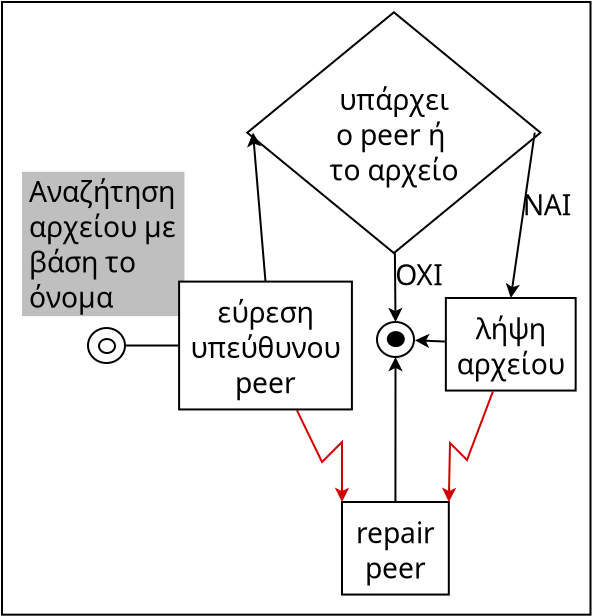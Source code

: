 <?xml version="1.0" encoding="UTF-8"?>
<dia:diagram xmlns:dia="http://www.lysator.liu.se/~alla/dia/">
  <dia:layer name="Φόντος" visible="true" active="true">
    <dia:object type="Standard - Box" version="0" id="O0">
      <dia:attribute name="obj_pos">
        <dia:point val="5,-9"/>
      </dia:attribute>
      <dia:attribute name="obj_bb">
        <dia:rectangle val="4.95,-9.05;34.475,21.683"/>
      </dia:attribute>
      <dia:attribute name="elem_corner">
        <dia:point val="5,-9"/>
      </dia:attribute>
      <dia:attribute name="elem_width">
        <dia:real val="29.425"/>
      </dia:attribute>
      <dia:attribute name="elem_height">
        <dia:real val="30.633"/>
      </dia:attribute>
      <dia:attribute name="border_width">
        <dia:real val="0.1"/>
      </dia:attribute>
      <dia:attribute name="show_background">
        <dia:boolean val="false"/>
      </dia:attribute>
    </dia:object>
    <dia:object type="Flowchart - Diamond" version="0" id="O1">
      <dia:attribute name="obj_pos">
        <dia:point val="17.55,-8.25"/>
      </dia:attribute>
      <dia:attribute name="obj_bb">
        <dia:rectangle val="17.5,-8.3;31.688,3.367"/>
      </dia:attribute>
      <dia:attribute name="elem_corner">
        <dia:point val="17.55,-8.25"/>
      </dia:attribute>
      <dia:attribute name="elem_width">
        <dia:real val="14.087"/>
      </dia:attribute>
      <dia:attribute name="elem_height">
        <dia:real val="11.567"/>
      </dia:attribute>
      <dia:attribute name="border_width">
        <dia:real val="0.1"/>
      </dia:attribute>
      <dia:attribute name="show_background">
        <dia:boolean val="true"/>
      </dia:attribute>
      <dia:attribute name="padding">
        <dia:real val="0.354"/>
      </dia:attribute>
      <dia:attribute name="text">
        <dia:composite type="text">
          <dia:attribute name="string">
            <dia:string>#υπάρχει
ο peer ή 
το αρχείο#</dia:string>
          </dia:attribute>
          <dia:attribute name="font">
            <dia:font family="sans" style="0" name="Helvetica"/>
          </dia:attribute>
          <dia:attribute name="height">
            <dia:real val="1.764"/>
          </dia:attribute>
          <dia:attribute name="pos">
            <dia:point val="24.594,-3.702"/>
          </dia:attribute>
          <dia:attribute name="color">
            <dia:color val="#000000"/>
          </dia:attribute>
          <dia:attribute name="alignment">
            <dia:enum val="1"/>
          </dia:attribute>
        </dia:composite>
      </dia:attribute>
    </dia:object>
    <dia:object type="Flowchart - Box" version="0" id="O2">
      <dia:attribute name="obj_pos">
        <dia:point val="22,16"/>
      </dia:attribute>
      <dia:attribute name="obj_bb">
        <dia:rectangle val="21.95,15.95;27.391,20.678"/>
      </dia:attribute>
      <dia:attribute name="elem_corner">
        <dia:point val="22,16"/>
      </dia:attribute>
      <dia:attribute name="elem_width">
        <dia:real val="5.341"/>
      </dia:attribute>
      <dia:attribute name="elem_height">
        <dia:real val="4.628"/>
      </dia:attribute>
      <dia:attribute name="border_width">
        <dia:real val="0.1"/>
      </dia:attribute>
      <dia:attribute name="show_background">
        <dia:boolean val="true"/>
      </dia:attribute>
      <dia:attribute name="padding">
        <dia:real val="0.5"/>
      </dia:attribute>
      <dia:attribute name="text">
        <dia:composite type="text">
          <dia:attribute name="string">
            <dia:string>#repair
peer#</dia:string>
          </dia:attribute>
          <dia:attribute name="font">
            <dia:font family="sans" style="0" name="Helvetica"/>
          </dia:attribute>
          <dia:attribute name="height">
            <dia:real val="1.764"/>
          </dia:attribute>
          <dia:attribute name="pos">
            <dia:point val="24.671,17.96"/>
          </dia:attribute>
          <dia:attribute name="color">
            <dia:color val="#000000"/>
          </dia:attribute>
          <dia:attribute name="alignment">
            <dia:enum val="1"/>
          </dia:attribute>
        </dia:composite>
      </dia:attribute>
    </dia:object>
    <dia:object type="Standard - PolyLine" version="0" id="O3">
      <dia:attribute name="obj_pos">
        <dia:point val="18.175,8.176"/>
      </dia:attribute>
      <dia:attribute name="obj_bb">
        <dia:rectangle val="19.682,11.354;22.362,16.112"/>
      </dia:attribute>
      <dia:attribute name="poly_points">
        <dia:point val="18.175,8.176"/>
        <dia:point val="21,14"/>
        <dia:point val="22,13"/>
        <dia:point val="22,16"/>
      </dia:attribute>
      <dia:attribute name="line_color">
        <dia:color val="#d00000"/>
      </dia:attribute>
      <dia:attribute name="end_arrow">
        <dia:enum val="22"/>
      </dia:attribute>
      <dia:attribute name="end_arrow_length">
        <dia:real val="0.5"/>
      </dia:attribute>
      <dia:attribute name="end_arrow_width">
        <dia:real val="0.5"/>
      </dia:attribute>
      <dia:connections>
        <dia:connection handle="0" to="O13" connection="16"/>
        <dia:connection handle="3" to="O2" connection="0"/>
      </dia:connections>
    </dia:object>
    <dia:object type="Standard - PolyLine" version="0" id="O4">
      <dia:attribute name="obj_pos">
        <dia:point val="30.438,8.114"/>
      </dia:attribute>
      <dia:attribute name="obj_bb">
        <dia:rectangle val="26.992,10.413;29.608,16.112"/>
      </dia:attribute>
      <dia:attribute name="poly_points">
        <dia:point val="30.438,8.114"/>
        <dia:point val="28.25,13.9"/>
        <dia:point val="27.4,13.05"/>
        <dia:point val="27.341,16"/>
      </dia:attribute>
      <dia:attribute name="line_color">
        <dia:color val="#d00000"/>
      </dia:attribute>
      <dia:attribute name="end_arrow">
        <dia:enum val="22"/>
      </dia:attribute>
      <dia:attribute name="end_arrow_length">
        <dia:real val="0.5"/>
      </dia:attribute>
      <dia:attribute name="end_arrow_width">
        <dia:real val="0.5"/>
      </dia:attribute>
      <dia:connections>
        <dia:connection handle="0" to="O14" connection="16"/>
        <dia:connection handle="3" to="O2" connection="4"/>
      </dia:connections>
    </dia:object>
    <dia:object type="Standard - Line" version="0" id="O5">
      <dia:attribute name="obj_pos">
        <dia:point val="18.175,4.98"/>
      </dia:attribute>
      <dia:attribute name="obj_bb">
        <dia:rectangle val="17.241,-2.578;18.229,5.034"/>
      </dia:attribute>
      <dia:attribute name="conn_endpoints">
        <dia:point val="18.175,4.98"/>
        <dia:point val="17.55,-2.467"/>
      </dia:attribute>
      <dia:attribute name="numcp">
        <dia:int val="1"/>
      </dia:attribute>
      <dia:attribute name="end_arrow">
        <dia:enum val="22"/>
      </dia:attribute>
      <dia:attribute name="end_arrow_length">
        <dia:real val="0.5"/>
      </dia:attribute>
      <dia:attribute name="end_arrow_width">
        <dia:real val="0.5"/>
      </dia:attribute>
      <dia:connections>
        <dia:connection handle="0" to="O13" connection="2"/>
        <dia:connection handle="1" to="O1" connection="12"/>
      </dia:connections>
    </dia:object>
    <dia:object type="Standard - Line" version="0" id="O6">
      <dia:attribute name="obj_pos">
        <dia:point val="31.637,-2.467"/>
      </dia:attribute>
      <dia:attribute name="obj_bb">
        <dia:rectangle val="30.167,-2.523;31.694,5.911"/>
      </dia:attribute>
      <dia:attribute name="conn_endpoints">
        <dia:point val="31.637,-2.467"/>
        <dia:point val="30.438,5.8"/>
      </dia:attribute>
      <dia:attribute name="numcp">
        <dia:int val="1"/>
      </dia:attribute>
      <dia:attribute name="end_arrow">
        <dia:enum val="22"/>
      </dia:attribute>
      <dia:attribute name="end_arrow_length">
        <dia:real val="0.5"/>
      </dia:attribute>
      <dia:attribute name="end_arrow_width">
        <dia:real val="0.5"/>
      </dia:attribute>
      <dia:connections>
        <dia:connection handle="0" to="O1" connection="4"/>
        <dia:connection handle="1" to="O14" connection="2"/>
      </dia:connections>
    </dia:object>
    <dia:object type="Standard - Line" version="0" id="O7">
      <dia:attribute name="obj_pos">
        <dia:point val="24.643,3.326"/>
      </dia:attribute>
      <dia:attribute name="obj_bb">
        <dia:rectangle val="24.308,3.275;25.032,7.112"/>
      </dia:attribute>
      <dia:attribute name="conn_endpoints">
        <dia:point val="24.643,3.326"/>
        <dia:point val="24.675,7"/>
      </dia:attribute>
      <dia:attribute name="numcp">
        <dia:int val="1"/>
      </dia:attribute>
      <dia:attribute name="end_arrow">
        <dia:enum val="22"/>
      </dia:attribute>
      <dia:attribute name="end_arrow_length">
        <dia:real val="0.5"/>
      </dia:attribute>
      <dia:attribute name="end_arrow_width">
        <dia:real val="0.5"/>
      </dia:attribute>
      <dia:connections>
        <dia:connection handle="0" to="O1" connection="16"/>
        <dia:connection handle="1" to="O17" connection="1"/>
      </dia:connections>
    </dia:object>
    <dia:object type="Standard - Line" version="0" id="O8">
      <dia:attribute name="obj_pos">
        <dia:point val="27.452,7.99"/>
      </dia:attribute>
      <dia:attribute name="obj_bb">
        <dia:rectangle val="25.538,7.579;27.504,8.302"/>
      </dia:attribute>
      <dia:attribute name="conn_endpoints">
        <dia:point val="27.452,7.99"/>
        <dia:point val="25.649,7.915"/>
      </dia:attribute>
      <dia:attribute name="numcp">
        <dia:int val="1"/>
      </dia:attribute>
      <dia:attribute name="end_arrow">
        <dia:enum val="22"/>
      </dia:attribute>
      <dia:attribute name="end_arrow_length">
        <dia:real val="0.5"/>
      </dia:attribute>
      <dia:attribute name="end_arrow_width">
        <dia:real val="0.5"/>
      </dia:attribute>
      <dia:connections>
        <dia:connection handle="0" to="O14" connection="16"/>
        <dia:connection handle="1" to="O17" connection="8"/>
      </dia:connections>
    </dia:object>
    <dia:object type="Standard - Line" version="0" id="O9">
      <dia:attribute name="obj_pos">
        <dia:point val="11.15,8.176"/>
      </dia:attribute>
      <dia:attribute name="obj_bb">
        <dia:rectangle val="11.1,7.814;15.47,8.537"/>
      </dia:attribute>
      <dia:attribute name="conn_endpoints">
        <dia:point val="11.15,8.176"/>
        <dia:point val="15.358,8.176"/>
      </dia:attribute>
      <dia:attribute name="numcp">
        <dia:int val="1"/>
      </dia:attribute>
      <dia:attribute name="end_arrow">
        <dia:enum val="22"/>
      </dia:attribute>
      <dia:attribute name="end_arrow_length">
        <dia:real val="0.5"/>
      </dia:attribute>
      <dia:attribute name="end_arrow_width">
        <dia:real val="0.5"/>
      </dia:attribute>
    </dia:object>
    <dia:object type="Standard - Text" version="1" id="O10">
      <dia:attribute name="obj_pos">
        <dia:point val="6,1"/>
      </dia:attribute>
      <dia:attribute name="obj_bb">
        <dia:rectangle val="6,-0.41;13.595,6.582"/>
      </dia:attribute>
      <dia:attribute name="text">
        <dia:composite type="text">
          <dia:attribute name="string">
            <dia:string># Αναζήτηση 
 αρχείου με 
 βάση το
 όνομα#</dia:string>
          </dia:attribute>
          <dia:attribute name="font">
            <dia:font family="sans" style="0" name="Helvetica"/>
          </dia:attribute>
          <dia:attribute name="height">
            <dia:real val="1.764"/>
          </dia:attribute>
          <dia:attribute name="pos">
            <dia:point val="6,1"/>
          </dia:attribute>
          <dia:attribute name="color">
            <dia:color val="#000000"/>
          </dia:attribute>
          <dia:attribute name="alignment">
            <dia:enum val="0"/>
          </dia:attribute>
        </dia:composite>
      </dia:attribute>
      <dia:attribute name="valign">
        <dia:enum val="3"/>
      </dia:attribute>
      <dia:attribute name="fill_color">
        <dia:color val="#bfbfbf"/>
      </dia:attribute>
      <dia:attribute name="show_background">
        <dia:boolean val="true"/>
      </dia:attribute>
    </dia:object>
    <dia:object type="Standard - Text" version="1" id="O11">
      <dia:attribute name="obj_pos">
        <dia:point val="31.038,1.667"/>
      </dia:attribute>
      <dia:attribute name="obj_bb">
        <dia:rectangle val="31.038,0.257;33.347,1.957"/>
      </dia:attribute>
      <dia:attribute name="text">
        <dia:composite type="text">
          <dia:attribute name="string">
            <dia:string>#ΝΑΙ#</dia:string>
          </dia:attribute>
          <dia:attribute name="font">
            <dia:font family="sans" style="0" name="Helvetica"/>
          </dia:attribute>
          <dia:attribute name="height">
            <dia:real val="1.764"/>
          </dia:attribute>
          <dia:attribute name="pos">
            <dia:point val="31.038,1.667"/>
          </dia:attribute>
          <dia:attribute name="color">
            <dia:color val="#000000"/>
          </dia:attribute>
          <dia:attribute name="alignment">
            <dia:enum val="0"/>
          </dia:attribute>
        </dia:composite>
      </dia:attribute>
      <dia:attribute name="valign">
        <dia:enum val="3"/>
      </dia:attribute>
      <dia:connections>
        <dia:connection handle="0" to="O6" connection="0"/>
      </dia:connections>
    </dia:object>
    <dia:object type="Standard - Text" version="1" id="O12">
      <dia:attribute name="obj_pos">
        <dia:point val="24.659,5.163"/>
      </dia:attribute>
      <dia:attribute name="obj_bb">
        <dia:rectangle val="24.659,3.753;26.999,5.453"/>
      </dia:attribute>
      <dia:attribute name="text">
        <dia:composite type="text">
          <dia:attribute name="string">
            <dia:string>#ΟΧΙ#</dia:string>
          </dia:attribute>
          <dia:attribute name="font">
            <dia:font family="sans" style="0" name="Helvetica"/>
          </dia:attribute>
          <dia:attribute name="height">
            <dia:real val="1.764"/>
          </dia:attribute>
          <dia:attribute name="pos">
            <dia:point val="24.659,5.163"/>
          </dia:attribute>
          <dia:attribute name="color">
            <dia:color val="#000000"/>
          </dia:attribute>
          <dia:attribute name="alignment">
            <dia:enum val="0"/>
          </dia:attribute>
        </dia:composite>
      </dia:attribute>
      <dia:attribute name="valign">
        <dia:enum val="3"/>
      </dia:attribute>
      <dia:connections>
        <dia:connection handle="0" to="O7" connection="0"/>
      </dia:connections>
    </dia:object>
    <dia:object type="Flowchart - Box" version="0" id="O13">
      <dia:attribute name="obj_pos">
        <dia:point val="14.211,4.98"/>
      </dia:attribute>
      <dia:attribute name="obj_bb">
        <dia:rectangle val="14.161,4.93;22.189,11.421"/>
      </dia:attribute>
      <dia:attribute name="elem_corner">
        <dia:point val="14.211,4.98"/>
      </dia:attribute>
      <dia:attribute name="elem_width">
        <dia:real val="7.928"/>
      </dia:attribute>
      <dia:attribute name="elem_height">
        <dia:real val="6.392"/>
      </dia:attribute>
      <dia:attribute name="border_width">
        <dia:real val="0.1"/>
      </dia:attribute>
      <dia:attribute name="show_background">
        <dia:boolean val="true"/>
      </dia:attribute>
      <dia:attribute name="padding">
        <dia:real val="0.5"/>
      </dia:attribute>
      <dia:attribute name="text">
        <dia:composite type="text">
          <dia:attribute name="string">
            <dia:string>#εύρεση
υπεύθυνου
peer#</dia:string>
          </dia:attribute>
          <dia:attribute name="font">
            <dia:font family="sans" style="0" name="Helvetica"/>
          </dia:attribute>
          <dia:attribute name="height">
            <dia:real val="1.764"/>
          </dia:attribute>
          <dia:attribute name="pos">
            <dia:point val="18.175,6.94"/>
          </dia:attribute>
          <dia:attribute name="color">
            <dia:color val="#000000"/>
          </dia:attribute>
          <dia:attribute name="alignment">
            <dia:enum val="1"/>
          </dia:attribute>
        </dia:composite>
      </dia:attribute>
    </dia:object>
    <dia:object type="Flowchart - Box" version="0" id="O14">
      <dia:attribute name="obj_pos">
        <dia:point val="27.5,5.8"/>
      </dia:attribute>
      <dia:attribute name="obj_bb">
        <dia:rectangle val="27.45,5.75;33.425,10.478"/>
      </dia:attribute>
      <dia:attribute name="elem_corner">
        <dia:point val="27.5,5.8"/>
      </dia:attribute>
      <dia:attribute name="elem_width">
        <dia:real val="5.875"/>
      </dia:attribute>
      <dia:attribute name="elem_height">
        <dia:real val="4.628"/>
      </dia:attribute>
      <dia:attribute name="border_width">
        <dia:real val="0.1"/>
      </dia:attribute>
      <dia:attribute name="show_background">
        <dia:boolean val="true"/>
      </dia:attribute>
      <dia:attribute name="padding">
        <dia:real val="0.5"/>
      </dia:attribute>
      <dia:attribute name="text">
        <dia:composite type="text">
          <dia:attribute name="string">
            <dia:string>#λήψη
αρχείου#</dia:string>
          </dia:attribute>
          <dia:attribute name="font">
            <dia:font family="sans" style="0" name="Helvetica"/>
          </dia:attribute>
          <dia:attribute name="height">
            <dia:real val="1.764"/>
          </dia:attribute>
          <dia:attribute name="pos">
            <dia:point val="30.438,7.76"/>
          </dia:attribute>
          <dia:attribute name="color">
            <dia:color val="#000000"/>
          </dia:attribute>
          <dia:attribute name="alignment">
            <dia:enum val="1"/>
          </dia:attribute>
        </dia:composite>
      </dia:attribute>
    </dia:object>
    <dia:group>
      <dia:object type="Standard - Ellipse" version="0" id="O15">
        <dia:attribute name="obj_pos">
          <dia:point val="9.3,7.301"/>
        </dia:attribute>
        <dia:attribute name="obj_bb">
          <dia:rectangle val="9.25,7.251;11.2,9.101"/>
        </dia:attribute>
        <dia:attribute name="elem_corner">
          <dia:point val="9.3,7.301"/>
        </dia:attribute>
        <dia:attribute name="elem_width">
          <dia:real val="1.85"/>
        </dia:attribute>
        <dia:attribute name="elem_height">
          <dia:real val="1.75"/>
        </dia:attribute>
      </dia:object>
      <dia:object type="Standard - Ellipse" version="0" id="O16">
        <dia:attribute name="obj_pos">
          <dia:point val="9.85,7.851"/>
        </dia:attribute>
        <dia:attribute name="obj_bb">
          <dia:rectangle val="9.8,7.801;10.7,8.601"/>
        </dia:attribute>
        <dia:attribute name="elem_corner">
          <dia:point val="9.85,7.851"/>
        </dia:attribute>
        <dia:attribute name="elem_width">
          <dia:real val="0.8"/>
        </dia:attribute>
        <dia:attribute name="elem_height">
          <dia:real val="0.7"/>
        </dia:attribute>
      </dia:object>
    </dia:group>
    <dia:group>
      <dia:object type="Standard - Ellipse" version="0" id="O17">
        <dia:attribute name="obj_pos">
          <dia:point val="23.75,7"/>
        </dia:attribute>
        <dia:attribute name="obj_bb">
          <dia:rectangle val="23.7,6.95;25.65,8.8"/>
        </dia:attribute>
        <dia:attribute name="elem_corner">
          <dia:point val="23.75,7"/>
        </dia:attribute>
        <dia:attribute name="elem_width">
          <dia:real val="1.85"/>
        </dia:attribute>
        <dia:attribute name="elem_height">
          <dia:real val="1.75"/>
        </dia:attribute>
      </dia:object>
      <dia:object type="Standard - Ellipse" version="0" id="O18">
        <dia:attribute name="obj_pos">
          <dia:point val="24.29,7.505"/>
        </dia:attribute>
        <dia:attribute name="obj_bb">
          <dia:rectangle val="24.24,7.455;25.14,8.255"/>
        </dia:attribute>
        <dia:attribute name="elem_corner">
          <dia:point val="24.29,7.505"/>
        </dia:attribute>
        <dia:attribute name="elem_width">
          <dia:real val="0.8"/>
        </dia:attribute>
        <dia:attribute name="elem_height">
          <dia:real val="0.7"/>
        </dia:attribute>
        <dia:attribute name="border_width">
          <dia:real val="0.1"/>
        </dia:attribute>
        <dia:attribute name="inner_color">
          <dia:color val="#000000"/>
        </dia:attribute>
      </dia:object>
    </dia:group>
    <dia:object type="Standard - Line" version="0" id="O19">
      <dia:attribute name="obj_pos">
        <dia:point val="24.671,16"/>
      </dia:attribute>
      <dia:attribute name="obj_bb">
        <dia:rectangle val="24.313,8.638;25.036,16.05"/>
      </dia:attribute>
      <dia:attribute name="conn_endpoints">
        <dia:point val="24.671,16"/>
        <dia:point val="24.675,8.75"/>
      </dia:attribute>
      <dia:attribute name="numcp">
        <dia:int val="1"/>
      </dia:attribute>
      <dia:attribute name="end_arrow">
        <dia:enum val="22"/>
      </dia:attribute>
      <dia:attribute name="end_arrow_length">
        <dia:real val="0.5"/>
      </dia:attribute>
      <dia:attribute name="end_arrow_width">
        <dia:real val="0.5"/>
      </dia:attribute>
      <dia:connections>
        <dia:connection handle="0" to="O2" connection="2"/>
        <dia:connection handle="1" to="O17" connection="6"/>
      </dia:connections>
    </dia:object>
  </dia:layer>
</dia:diagram>
